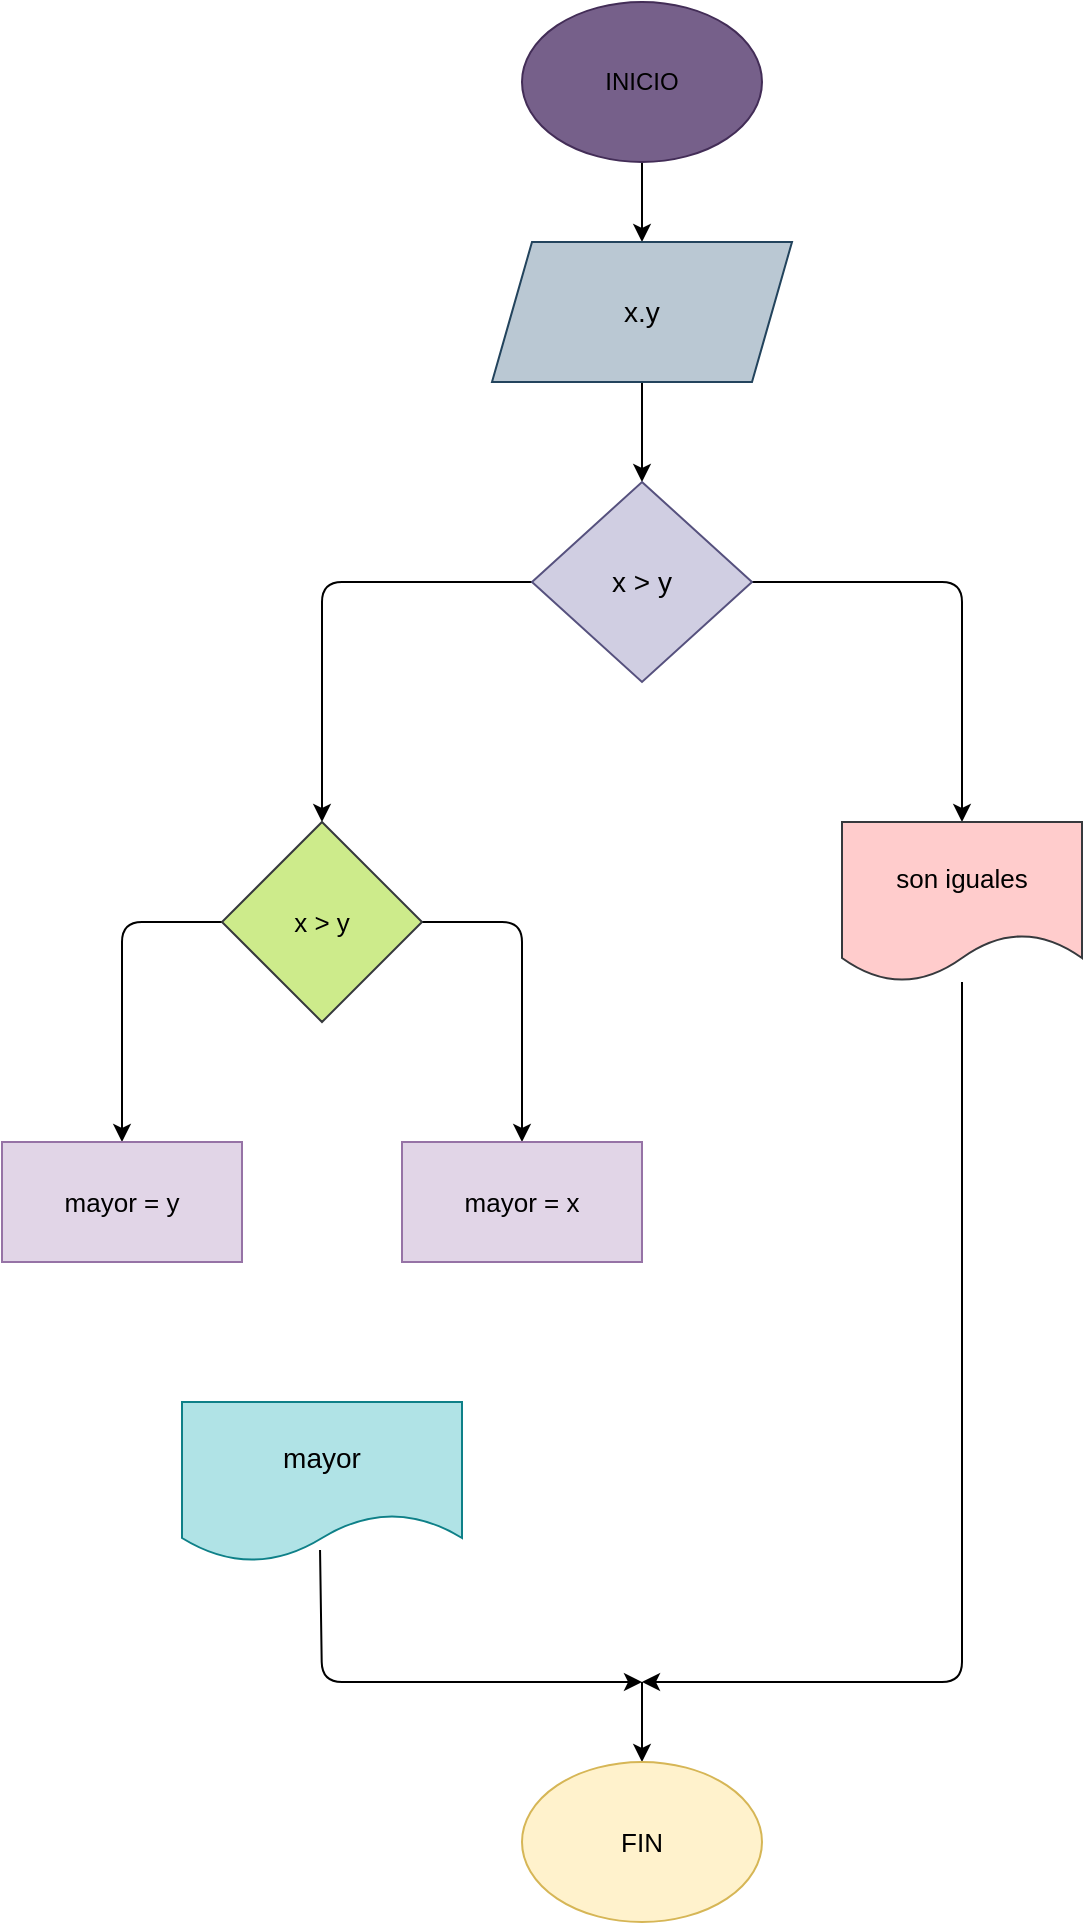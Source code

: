 <mxfile>
    <diagram id="mRDPWLMU_m13LBfhZCJY" name="Página-1">
        <mxGraphModel dx="662" dy="425" grid="1" gridSize="10" guides="1" tooltips="1" connect="1" arrows="1" fold="1" page="1" pageScale="1" pageWidth="827" pageHeight="1169" math="0" shadow="0">
            <root>
                <mxCell id="0"/>
                <mxCell id="1" parent="0"/>
                <mxCell id="4" value="" style="edgeStyle=none;html=1;fontColor=#000000;" parent="1" source="2" target="3" edge="1">
                    <mxGeometry relative="1" as="geometry"/>
                </mxCell>
                <mxCell id="2" value="&lt;font color=&quot;#000000&quot;&gt;INICIO&lt;/font&gt;" style="ellipse;whiteSpace=wrap;html=1;fillColor=#76608a;fontColor=#ffffff;strokeColor=#432D57;" parent="1" vertex="1">
                    <mxGeometry x="260" y="30" width="120" height="80" as="geometry"/>
                </mxCell>
                <mxCell id="6" value="" style="edgeStyle=none;html=1;fontColor=#000000;" parent="1" source="3" target="5" edge="1">
                    <mxGeometry relative="1" as="geometry"/>
                </mxCell>
                <mxCell id="3" value="&lt;font style=&quot;font-size: 14px;&quot; color=&quot;#000000&quot;&gt;x.y&lt;/font&gt;" style="shape=parallelogram;perimeter=parallelogramPerimeter;whiteSpace=wrap;html=1;fixedSize=1;fillColor=#bac8d3;strokeColor=#23445d;" parent="1" vertex="1">
                    <mxGeometry x="245" y="150" width="150" height="70" as="geometry"/>
                </mxCell>
                <mxCell id="7" style="edgeStyle=none;html=1;fontColor=#000000;entryX=0.5;entryY=0;entryDx=0;entryDy=0;" parent="1" source="5" edge="1" target="20">
                    <mxGeometry relative="1" as="geometry">
                        <mxPoint x="160" y="430" as="targetPoint"/>
                        <Array as="points">
                            <mxPoint x="160" y="320"/>
                        </Array>
                    </mxGeometry>
                </mxCell>
                <mxCell id="9" style="edgeStyle=none;html=1;fontColor=#000000;exitX=1;exitY=0.5;exitDx=0;exitDy=0;entryX=0.5;entryY=0;entryDx=0;entryDy=0;entryPerimeter=0;" parent="1" source="5" edge="1" target="21">
                    <mxGeometry relative="1" as="geometry">
                        <mxPoint x="480" y="430" as="targetPoint"/>
                        <Array as="points">
                            <mxPoint x="480" y="320"/>
                        </Array>
                    </mxGeometry>
                </mxCell>
                <mxCell id="5" value="&lt;font style=&quot;font-size: 14px;&quot; color=&quot;#000000&quot;&gt;x &amp;gt; y&lt;/font&gt;" style="rhombus;whiteSpace=wrap;html=1;fillColor=#d0cee2;strokeColor=#56517e;" parent="1" vertex="1">
                    <mxGeometry x="265" y="270" width="110" height="100" as="geometry"/>
                </mxCell>
                <mxCell id="18" value="" style="edgeStyle=none;html=1;fontSize=14;fontColor=#000000;exitX=0.493;exitY=0.925;exitDx=0;exitDy=0;exitPerimeter=0;" parent="1" source="15" edge="1">
                    <mxGeometry relative="1" as="geometry">
                        <mxPoint x="320" y="870" as="targetPoint"/>
                        <Array as="points">
                            <mxPoint x="160" y="870"/>
                        </Array>
                    </mxGeometry>
                </mxCell>
                <mxCell id="15" value="&lt;font style=&quot;font-size: 14px;&quot; color=&quot;#000000&quot;&gt;mayor&lt;/font&gt;" style="shape=document;whiteSpace=wrap;html=1;boundedLbl=1;fillColor=#b0e3e6;strokeColor=#0e8088;" parent="1" vertex="1">
                    <mxGeometry x="90" y="730" width="140" height="80" as="geometry"/>
                </mxCell>
                <mxCell id="28" style="edgeStyle=none;html=1;fontSize=13;fontColor=#000000;entryX=0.5;entryY=0;entryDx=0;entryDy=0;" edge="1" parent="1" target="16">
                    <mxGeometry relative="1" as="geometry">
                        <mxPoint x="320" y="870" as="targetPoint"/>
                        <mxPoint x="320" y="870" as="sourcePoint"/>
                    </mxGeometry>
                </mxCell>
                <mxCell id="16" value="&lt;font style=&quot;font-size: 13px;&quot; color=&quot;#000000&quot;&gt;FIN&lt;/font&gt;" style="ellipse;whiteSpace=wrap;html=1;fillColor=#fff2cc;strokeColor=#d6b656;" parent="1" vertex="1">
                    <mxGeometry x="260" y="910" width="120" height="80" as="geometry"/>
                </mxCell>
                <mxCell id="22" style="edgeStyle=none;html=1;fontSize=13;fontColor=#000000;entryX=0.5;entryY=0;entryDx=0;entryDy=0;" edge="1" parent="1" source="20" target="24">
                    <mxGeometry relative="1" as="geometry">
                        <mxPoint x="60" y="600" as="targetPoint"/>
                        <Array as="points">
                            <mxPoint x="60" y="490"/>
                        </Array>
                    </mxGeometry>
                </mxCell>
                <mxCell id="23" style="edgeStyle=none;html=1;fontSize=13;fontColor=#000000;entryX=0.5;entryY=0;entryDx=0;entryDy=0;entryPerimeter=0;" edge="1" parent="1" source="20" target="25">
                    <mxGeometry relative="1" as="geometry">
                        <mxPoint x="260" y="600" as="targetPoint"/>
                        <Array as="points">
                            <mxPoint x="260" y="490"/>
                        </Array>
                    </mxGeometry>
                </mxCell>
                <mxCell id="20" value="&lt;font style=&quot;font-size: 13px;&quot; color=&quot;#000000&quot;&gt;x &amp;gt; y&lt;/font&gt;" style="rhombus;whiteSpace=wrap;html=1;fillColor=#cdeb8b;strokeColor=#36393d;" vertex="1" parent="1">
                    <mxGeometry x="110" y="440" width="100" height="100" as="geometry"/>
                </mxCell>
                <mxCell id="26" style="edgeStyle=none;html=1;fontSize=13;fontColor=#000000;" edge="1" parent="1" source="21">
                    <mxGeometry relative="1" as="geometry">
                        <mxPoint x="320" y="870" as="targetPoint"/>
                        <Array as="points">
                            <mxPoint x="480" y="870"/>
                        </Array>
                    </mxGeometry>
                </mxCell>
                <mxCell id="21" value="&lt;font color=&quot;#000000&quot;&gt;son iguales&lt;/font&gt;" style="shape=document;whiteSpace=wrap;html=1;boundedLbl=1;fontSize=13;fillColor=#ffcccc;strokeColor=#36393d;" vertex="1" parent="1">
                    <mxGeometry x="420" y="440" width="120" height="80" as="geometry"/>
                </mxCell>
                <mxCell id="24" value="&lt;font color=&quot;#000000&quot;&gt;mayor = y&lt;/font&gt;" style="rounded=0;whiteSpace=wrap;html=1;fontSize=13;fillColor=#e1d5e7;strokeColor=#9673a6;" vertex="1" parent="1">
                    <mxGeometry y="600" width="120" height="60" as="geometry"/>
                </mxCell>
                <mxCell id="25" value="&lt;font color=&quot;#000000&quot;&gt;mayor = x&lt;/font&gt;" style="rounded=0;whiteSpace=wrap;html=1;fontSize=13;fillColor=#e1d5e7;strokeColor=#9673a6;" vertex="1" parent="1">
                    <mxGeometry x="200" y="600" width="120" height="60" as="geometry"/>
                </mxCell>
            </root>
        </mxGraphModel>
    </diagram>
</mxfile>
